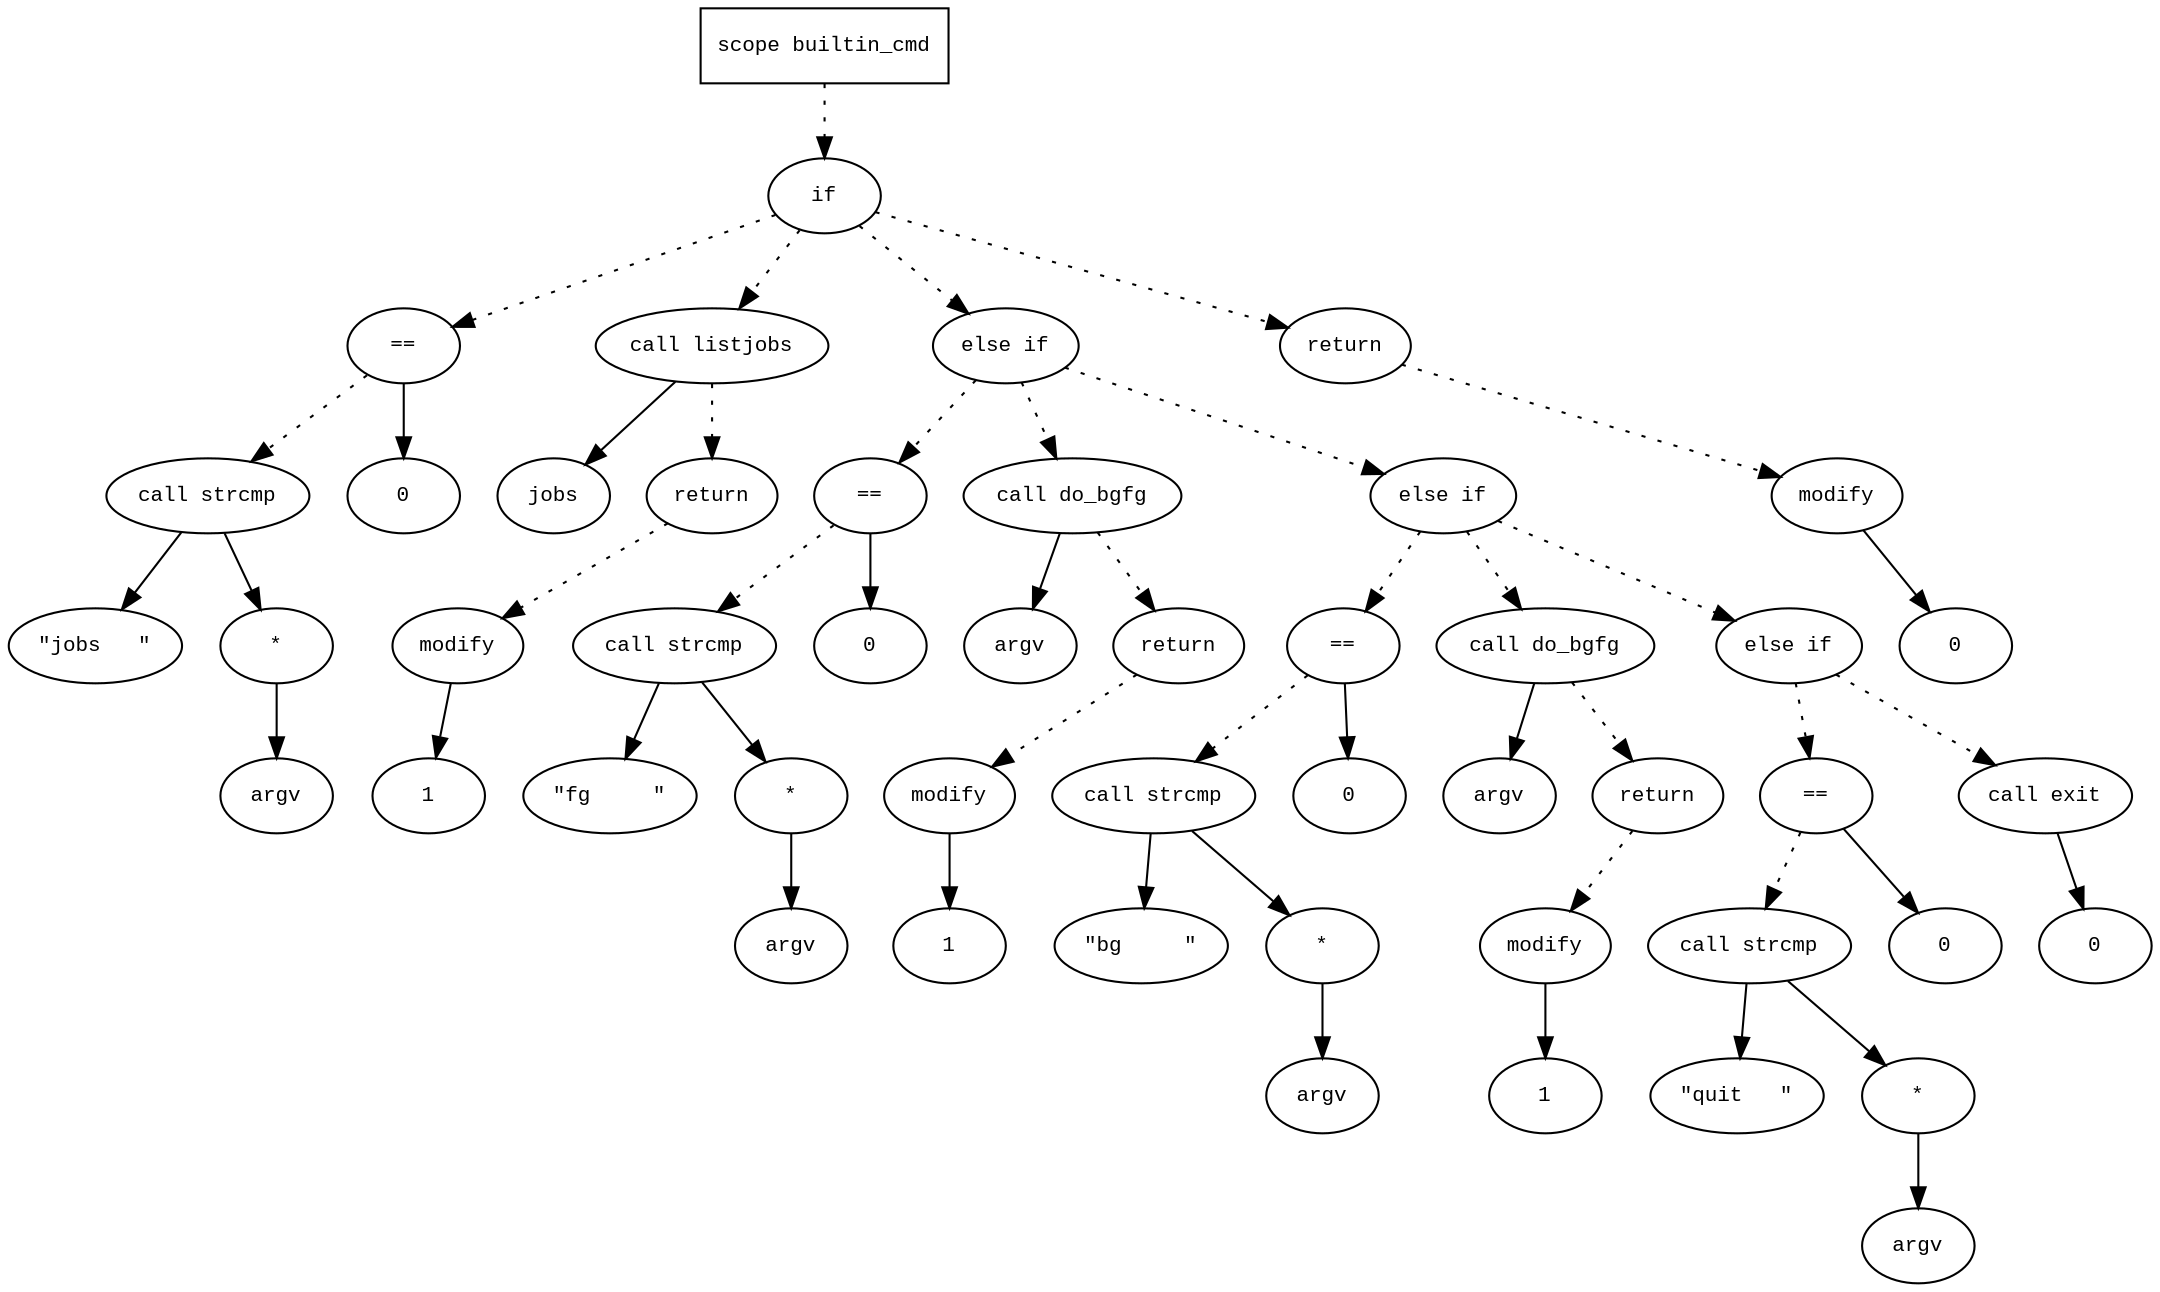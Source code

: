 digraph AST {
  graph [fontname="Times New Roman",fontsize=10];
  node  [fontname="Courier New",fontsize=10];
  edge  [fontname="Times New Roman",fontsize=10];

  node1 [label="scope builtin_cmd",shape=box];
  node2 [label="if",shape=ellipse];
  node1 -> node2 [style=dotted];
  node3 [label="==",shape=ellipse];
  node4 [label="call strcmp",shape=ellipse];
  node5 [label="\"jobs   \"",shape=ellipse];
  node4 -> node5;
  node6 [label="*",shape=ellipse];
  node7 [label="argv",shape=ellipse];
  node6 -> node7;
  node4 -> node6;
  node3 -> node4 [style=dotted];
  node8 [label="0",shape=ellipse];
  node3 -> node8;
  node2 -> node3 [style=dotted];
  node9 [label="call listjobs",shape=ellipse];
  node10 [label="jobs",shape=ellipse];
  node9 -> node10;
  node2 -> node9 [style=dotted];
  node11 [label="return",shape=ellipse];
  node12 [label="modify",shape=ellipse];
  node13 [label="1",shape=ellipse];
  node12 -> node13;
  node11 -> node12 [style=dotted];
  node9 -> node11 [style=dotted];
  node14 [label="else if",shape=ellipse];
  node2 -> node14 [style=dotted];
  node15 [label="==",shape=ellipse];
  node16 [label="call strcmp",shape=ellipse];
  node17 [label="\"fg     \"",shape=ellipse];
  node16 -> node17;
  node18 [label="*",shape=ellipse];
  node19 [label="argv",shape=ellipse];
  node18 -> node19;
  node16 -> node18;
  node15 -> node16 [style=dotted];
  node20 [label="0",shape=ellipse];
  node15 -> node20;
  node14 -> node15 [style=dotted];
  node21 [label="call do_bgfg",shape=ellipse];
  node22 [label="argv",shape=ellipse];
  node21 -> node22;
  node14 -> node21 [style=dotted];
  node23 [label="return",shape=ellipse];
  node24 [label="modify",shape=ellipse];
  node25 [label="1",shape=ellipse];
  node24 -> node25;
  node23 -> node24 [style=dotted];
  node21 -> node23 [style=dotted];
  node26 [label="else if",shape=ellipse];
  node14 -> node26 [style=dotted];
  node27 [label="==",shape=ellipse];
  node28 [label="call strcmp",shape=ellipse];
  node29 [label="\"bg     \"",shape=ellipse];
  node28 -> node29;
  node30 [label="*",shape=ellipse];
  node31 [label="argv",shape=ellipse];
  node30 -> node31;
  node28 -> node30;
  node27 -> node28 [style=dotted];
  node32 [label="0",shape=ellipse];
  node27 -> node32;
  node26 -> node27 [style=dotted];
  node33 [label="call do_bgfg",shape=ellipse];
  node34 [label="argv",shape=ellipse];
  node33 -> node34;
  node26 -> node33 [style=dotted];
  node35 [label="return",shape=ellipse];
  node36 [label="modify",shape=ellipse];
  node37 [label="1",shape=ellipse];
  node36 -> node37;
  node35 -> node36 [style=dotted];
  node33 -> node35 [style=dotted];
  node38 [label="else if",shape=ellipse];
  node26 -> node38 [style=dotted];
  node39 [label="==",shape=ellipse];
  node40 [label="call strcmp",shape=ellipse];
  node41 [label="\"quit   \"",shape=ellipse];
  node40 -> node41;
  node42 [label="*",shape=ellipse];
  node43 [label="argv",shape=ellipse];
  node42 -> node43;
  node40 -> node42;
  node39 -> node40 [style=dotted];
  node44 [label="0",shape=ellipse];
  node39 -> node44;
  node38 -> node39 [style=dotted];
  node45 [label="call exit",shape=ellipse];
  node46 [label="0",shape=ellipse];
  node45 -> node46;
  node38 -> node45 [style=dotted];
  node47 [label="return",shape=ellipse];
  node48 [label="modify",shape=ellipse];
  node49 [label="0",shape=ellipse];
  node48 -> node49;
  node47 -> node48 [style=dotted];
  node2 -> node47 [style=dotted];
} 